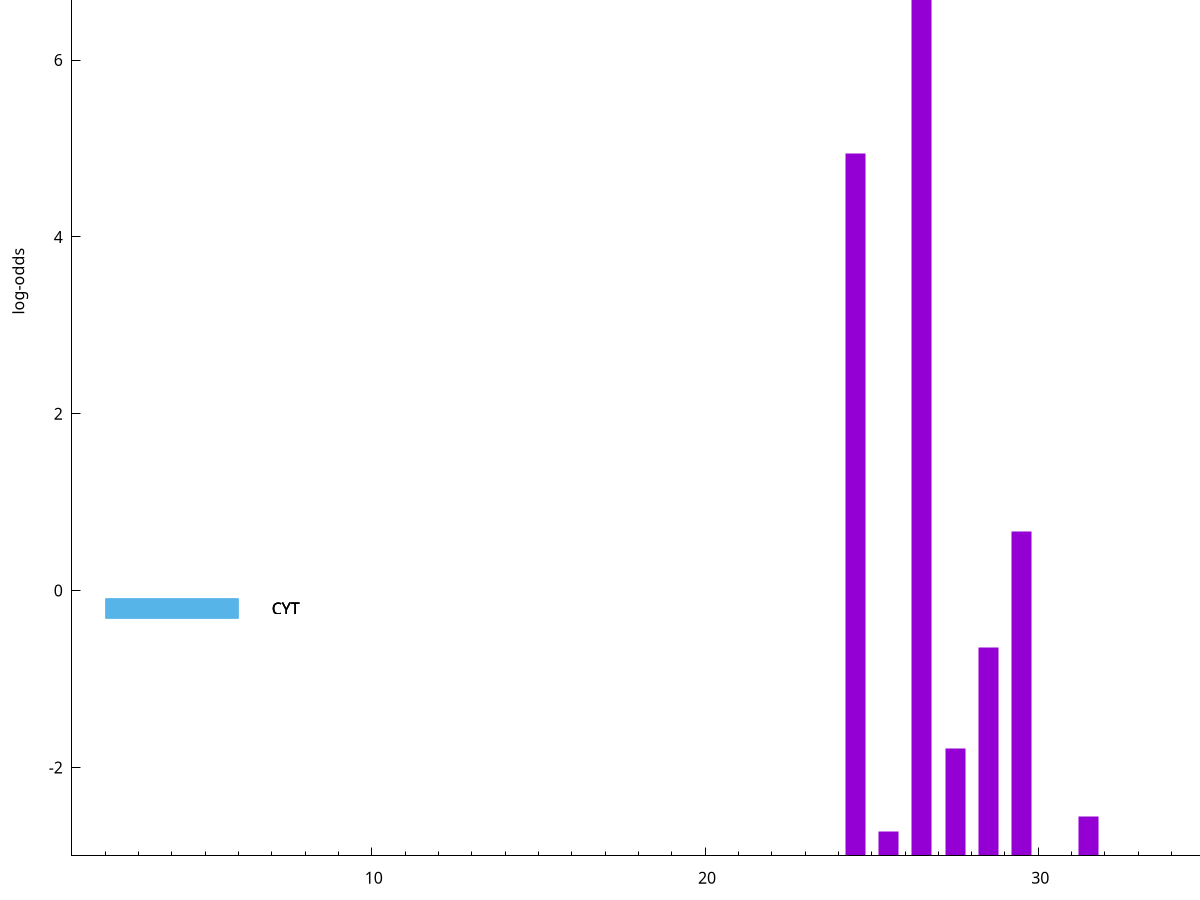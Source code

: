 set title "LipoP predictions for SRR5666568.gff"
set size 2., 1.4
set xrange [1:70] 
set mxtics 10
set yrange [-3:10]
set y2range [0:13]
set ylabel "log-odds"
set term postscript eps color solid "Helvetica" 30
set output "SRR5666568.gff633.eps"
set arrow from 2,7.50728 to 6,7.50728 nohead lt 1 lw 20
set label "SpI" at 7,7.50728
set arrow from 2,-0.200913 to 6,-0.200913 nohead lt 3 lw 20
set label "CYT" at 7,-0.200913
set arrow from 2,-0.200913 to 6,-0.200913 nohead lt 3 lw 20
set label "CYT" at 7,-0.200913
set arrow from 2,-0.200913 to 6,-0.200913 nohead lt 3 lw 20
set label "CYT" at 7,-0.200913
set arrow from 2,7.50728 to 6,7.50728 nohead lt 1 lw 20
set label "SpI" at 7,7.50728
# NOTE: The scores below are the log-odds scores with the threshold
# NOTE: subtracted (a hack to make gnuplot make the histogram all
# NOTE: look nice).
plot "-" axes x1y2 title "" with impulses lt 1 lw 20
26.500000 10.212280
24.500000 7.940590
29.500000 3.672138
28.500000 2.351904
27.500000 1.217930
31.500000 0.444470
25.500000 0.274490
e
exit
